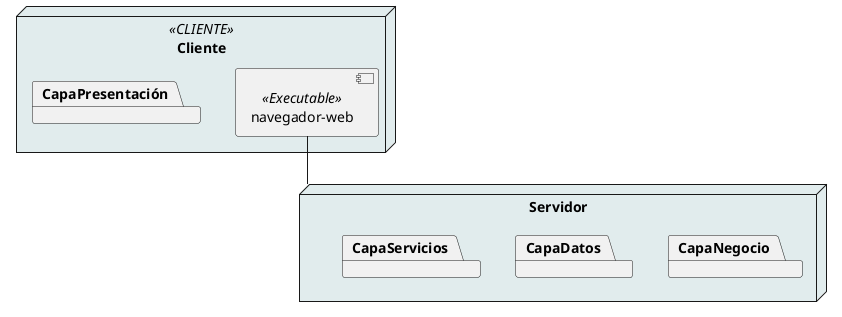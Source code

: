 @startuml diseño
skinparam linetype polyline



node Cliente <<CLIENTE>> #e1eced {
    package CapaPresentación {

}
    [webBrowser] as "navegador-web" <<Executable>>
}


node Servidor #e1eced{
    package CapaNegocio {
    }
    package CapaDatos {
    }
    package CapaServicios {
    }
}

[webBrowser] -down- Servidor 

@enduml
